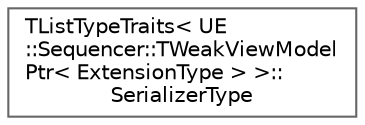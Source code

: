 digraph "Graphical Class Hierarchy"
{
 // INTERACTIVE_SVG=YES
 // LATEX_PDF_SIZE
  bgcolor="transparent";
  edge [fontname=Helvetica,fontsize=10,labelfontname=Helvetica,labelfontsize=10];
  node [fontname=Helvetica,fontsize=10,shape=box,height=0.2,width=0.4];
  rankdir="LR";
  Node0 [id="Node000000",label="TListTypeTraits\< UE\l::Sequencer::TWeakViewModel\lPtr\< ExtensionType \> \>::\lSerializerType",height=0.2,width=0.4,color="grey40", fillcolor="white", style="filled",URL="$da/d86/classTListTypeTraits_3_01UE_1_1Sequencer_1_1TWeakViewModelPtr_3_01ExtensionType_01_4_01_4_1_1SerializerType.html",tooltip=" "];
}
